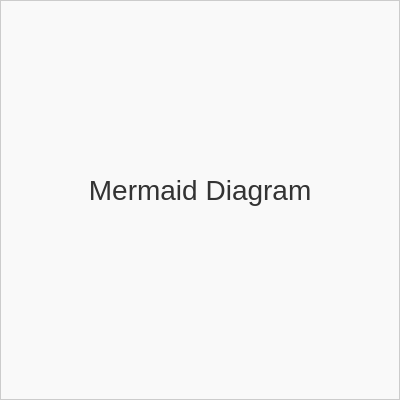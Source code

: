 <mxfile version="28.0.4" pages="4">
  <diagram id="aa5becdc49d64048" name="Apache Kafka Graph Tb">
    <mxGraphModel dx="706" dy="604" grid="1" gridSize="10" guides="1" tooltips="1" connect="1" arrows="1" fold="1" page="1" pageScale="1" pageWidth="827" pageHeight="1169" math="0" shadow="0">
      <root>
        <mxCell id="0" />
        <mxCell id="1" parent="0" />
        <UserObject label="" mermaidData="{&quot;data&quot;:&quot;graph TB\n    subgraph \&quot;Kafka Cluster\&quot;\n        B[Broker 1]\n        B2[Broker 2]\n        B3[Broker 3]\n    end\n    \n    subgraph \&quot;Topic: user-events\&quot;\n        P1[Partition 0]\n        P2[Partition 1]\n        P3[Partition 2]\n    end\n    \n    subgraph \&quot;Consumer Group\&quot;\n        C1[Consumer 1]\n        C2[Consumer 2]\n        C3[Consumer 3]\n    end\n    \n    PROD[Producer] --&gt; B\n    B --&gt; P1\n    B2 --&gt; P2\n    B3 --&gt; P3\n    \n    P1 --&gt; C1\n    P2 --&gt; C2\n    P3 --&gt; C3&quot;}" id="8b24731357824cd9">
          <mxCell style="shape=image;noLabel=1;verticalAlign=top;imageAspect=1;image=data:image/svg+xml,PHN2ZyB3aWR0aD0iMjAwIiBoZWlnaHQ9IjIwMCIgeG1sbnM9Imh0dHA6Ly93d3cudzMub3JnLzIwMDAvc3ZnIj48cmVjdCB3aWR0aD0iMjAwIiBoZWlnaHQ9IjIwMCIgZmlsbD0iI2Y5ZjlmOSIgc3Ryb2tlPSIjY2NjIi8+PHRleHQgeD0iMTAwIiB5PSIxMDAiIHRleHQtYW5jaG9yPSJtaWRkbGUiIGZvbnQtZmFtaWx5PSJBcmlhbCIgZm9udC1zaXplPSIxNCIgZmlsbD0iIzMzMyI+TWVybWFpZCBEaWFncmFtPC90ZXh0Pjwvc3ZnPg==;" vertex="1" parent="1">
            <mxGeometry x="260" y="130" width="200" height="200" as="geometry" />
          </mxCell>
        </UserObject>
      </root>
    </mxGraphModel>
  </diagram>
  <diagram id="a67c648f3ef54abd" name="Apache Kafka Graph Tb 2">
    <mxGraphModel dx="706" dy="604" grid="1" gridSize="10" guides="1" tooltips="1" connect="1" arrows="1" fold="1" page="1" pageScale="1" pageWidth="827" pageHeight="1169" math="0" shadow="0">
      <root>
        <mxCell id="0" />
        <mxCell id="1" parent="0" />
        <UserObject label="" mermaidData="{&quot;data&quot;:&quot;graph TB\n    subgraph \&quot;Kafka Broker\&quot;\n        KS[Kafka Server]\n        KRAFT[KRaft Controller]\n        \n        subgraph \&quot;Storage\&quot;\n            L1[Topic A - Partition 0]\n            L2[Topic A - Partition 1]\n            L3[Topic B - Partition 0]\n        end\n        \n        subgraph \&quot;Network Layer\&quot;\n            API[API Requests]\n            REP[Replication]\n        end\n    end\n    \n    PROD[Producers] --&gt; API\n    API --&gt; KS\n    KS --&gt; L1\n    KS --&gt; L2\n    KS --&gt; L3\n    \n    L1 --&gt; CONS1[Consumer Group 1]\n    L2 --&gt; CONS2[Consumer Group 2]\n    L3 --&gt; CONS3[Consumer Group 3]\n    \n    KRAFT --&gt; KS&quot;}" id="030dc13d43ed42bd">
          <mxCell style="shape=image;noLabel=1;verticalAlign=top;imageAspect=1;image=data:image/svg+xml,PHN2ZyB3aWR0aD0iMjAwIiBoZWlnaHQ9IjIwMCIgeG1sbnM9Imh0dHA6Ly93d3cudzMub3JnLzIwMDAvc3ZnIj48cmVjdCB3aWR0aD0iMjAwIiBoZWlnaHQ9IjIwMCIgZmlsbD0iI2Y5ZjlmOSIgc3Ryb2tlPSIjY2NjIi8+PHRleHQgeD0iMTAwIiB5PSIxMDAiIHRleHQtYW5jaG9yPSJtaWRkbGUiIGZvbnQtZmFtaWx5PSJBcmlhbCIgZm9udC1zaXplPSIxNCIgZmlsbD0iIzMzMyI+TWVybWFpZCBEaWFncmFtPC90ZXh0Pjwvc3ZnPg==;" vertex="1" parent="1">
            <mxGeometry x="260" y="130" width="200" height="200" as="geometry" />
          </mxCell>
        </UserObject>
      </root>
    </mxGraphModel>
  </diagram>
  <diagram id="e1bd7e4f1e6d4969" name="Apache Kafka Graph Tb 3">
    <mxGraphModel dx="706" dy="604" grid="1" gridSize="10" guides="1" tooltips="1" connect="1" arrows="1" fold="1" page="1" pageScale="1" pageWidth="827" pageHeight="1169" math="0" shadow="0">
      <root>
        <mxCell id="0" />
        <mxCell id="1" parent="0" />
        <UserObject label="" mermaidData="{&quot;data&quot;:&quot;graph TB\n    subgraph \&quot;Kafka Cluster\&quot;\n        subgraph \&quot;Broker 1 (Leader)\&quot;\n            B1[Kafka Server 1]\n            S1[Storage 1]\n        end\n        \n        subgraph \&quot;Broker 2 (Follower)\&quot;\n            B2[Kafka Server 2]\n            S2[Storage 2]\n        end\n        \n        subgraph \&quot;Broker 3 (Follower)\&quot;\n            B3[Kafka Server 3]\n            S3[Storage 3]\n        end\n        \n        subgraph \&quot;KRaft Controller Cluster\&quot;\n            KRAFT1[KRaft Controller 1]\n            KRAFT2[KRaft Controller 2]\n            KRAFT3[KRaft Controller 3]\n        end\n    end\n    \n    subgraph \&quot;External Systems\&quot;\n        PROD[Producers]\n        CONS[Consumers]\n        CONN[Kafka Connect]\n        STREAMS[Kafka Streams]\n    end\n    \n    PROD --&gt; B1\n    PROD --&gt; B2\n    PROD --&gt; B3\n    \n    B1 --&gt; S1\n    B2 --&gt; S2\n    B3 --&gt; S3\n    \n    S1 -.-&gt; S2\n    S1 -.-&gt; S3\n    \n    KRAFT1 --&gt; B1\n    KRAFT2 --&gt; B2\n    KRAFT3 --&gt; B3\n    \n    B1 --&gt; CONS\n    B2 --&gt; CONS\n    B3 --&gt; CONS\n    \n    B1 --&gt; CONN\n    B1 --&gt; STREAMS&quot;}" id="72e165c351e04072">
          <mxCell style="shape=image;noLabel=1;verticalAlign=top;imageAspect=1;image=data:image/svg+xml,PHN2ZyB3aWR0aD0iMjAwIiBoZWlnaHQ9IjIwMCIgeG1sbnM9Imh0dHA6Ly93d3cudzMub3JnLzIwMDAvc3ZnIj48cmVjdCB3aWR0aD0iMjAwIiBoZWlnaHQ9IjIwMCIgZmlsbD0iI2Y5ZjlmOSIgc3Ryb2tlPSIjY2NjIi8+PHRleHQgeD0iMTAwIiB5PSIxMDAiIHRleHQtYW5jaG9yPSJtaWRkbGUiIGZvbnQtZmFtaWx5PSJBcmlhbCIgZm9udC1zaXplPSIxNCIgZmlsbD0iIzMzMyI+TWVybWFpZCBEaWFncmFtPC90ZXh0Pjwvc3ZnPg==;" vertex="1" parent="1">
            <mxGeometry x="260" y="130" width="200" height="200" as="geometry" />
          </mxCell>
        </UserObject>
      </root>
    </mxGraphModel>
  </diagram>
  <diagram id="d013701557f24d37" name="Apache Kafka Graph Tb 4">
    <mxGraphModel dx="706" dy="604" grid="1" gridSize="10" guides="1" tooltips="1" connect="1" arrows="1" fold="1" page="1" pageScale="1" pageWidth="827" pageHeight="1169" math="0" shadow="0">
      <root>
        <mxCell id="0" />
        <mxCell id="1" parent="0" />
        <UserObject label="" mermaidData="{&quot;data&quot;:&quot;graph TB\n    subgraph \&quot;Production Cluster\&quot;\n        subgraph \&quot;Availability Zone 1\&quot;\n            B1[Broker 1]\n            KRAFT1[KRaft Controller 1]\n        end\n        \n        subgraph \&quot;Availability Zone 2\&quot;\n            B2[Broker 2]\n            KRAFT2[KRaft Controller 2]\n        end\n        \n        subgraph \&quot;Availability Zone 3\&quot;\n            B3[Broker 3]\n            KRAFT3[KRaft Controller 3]\n        end\n        \n        subgraph \&quot;Monitoring\&quot;\n            PROM[Prometheus]\n            GRAF[Grafana]\n            ALERT[AlertManager]\n        end\n        \n        subgraph \&quot;Management\&quot;\n            MANAGER[Kafka Manager]\n            SCHEMA[Schema Registry]\n        end\n    end\n    \n    subgraph \&quot;Load Balancer\&quot;\n        LB[Load Balancer]\n    end\n    \n    subgraph \&quot;Applications\&quot;\n        APP1[App 1]\n        APP2[App 2]\n        APP3[App 3]\n    end\n    \n    APP1 --&gt; LB\n    APP2 --&gt; LB\n    APP3 --&gt; LB\n    \n    LB --&gt; B1\n    LB --&gt; B2\n    LB --&gt; B3\n    \n    B1 -.-&gt; B2\n    B2 -.-&gt; B3\n    B3 -.-&gt; B1\n    \n    KRAFT1 -.-&gt; KRAFT2\n    KRAFT2 -.-&gt; KRAFT3\n    KRAFT3 -.-&gt; KRAFT1\n    \n    B1 --&gt; PROM\n    B2 --&gt; PROM\n    B3 --&gt; PROM\n    \n    PROM --&gt; GRAF\n    PROM --&gt; ALERT&quot;}" id="38a2835c1220423b">
          <mxCell style="shape=image;noLabel=1;verticalAlign=top;imageAspect=1;image=data:image/svg+xml,PHN2ZyB3aWR0aD0iMjAwIiBoZWlnaHQ9IjIwMCIgeG1sbnM9Imh0dHA6Ly93d3cudzMub3JnLzIwMDAvc3ZnIj48cmVjdCB3aWR0aD0iMjAwIiBoZWlnaHQ9IjIwMCIgZmlsbD0iI2Y5ZjlmOSIgc3Ryb2tlPSIjY2NjIi8+PHRleHQgeD0iMTAwIiB5PSIxMDAiIHRleHQtYW5jaG9yPSJtaWRkbGUiIGZvbnQtZmFtaWx5PSJBcmlhbCIgZm9udC1zaXplPSIxNCIgZmlsbD0iIzMzMyI+TWVybWFpZCBEaWFncmFtPC90ZXh0Pjwvc3ZnPg==;" vertex="1" parent="1">
            <mxGeometry x="260" y="130" width="200" height="200" as="geometry" />
          </mxCell>
        </UserObject>
      </root>
    </mxGraphModel>
  </diagram>
</mxfile>